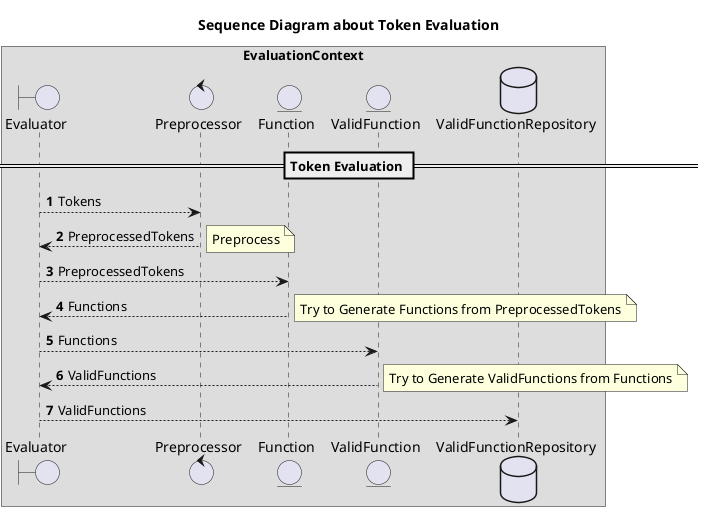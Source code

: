 @startuml
title Sequence Diagram about Token Evaluation
autonumber

boundary Evaluator
control Preprocessor
entity Function
entity ValidFunction
database ValidFunctionRepository

box EvaluationContext
    participant Evaluator
    participant Preprocessor
    participant Function
    participant ValidFunction
    participant ValidFunctionRepository
end box

== Token Evaluation ==
Evaluator --> Preprocessor: Tokens
Evaluator <-- Preprocessor: PreprocessedTokens
note right: Preprocess
Evaluator --> Function: PreprocessedTokens
Evaluator <-- Function: Functions
note right: Try to Generate Functions from PreprocessedTokens
Evaluator --> ValidFunction: Functions
Evaluator <-- ValidFunction: ValidFunctions
note right: Try to Generate ValidFunctions from Functions
Evaluator --> ValidFunctionRepository: ValidFunctions

@enduml